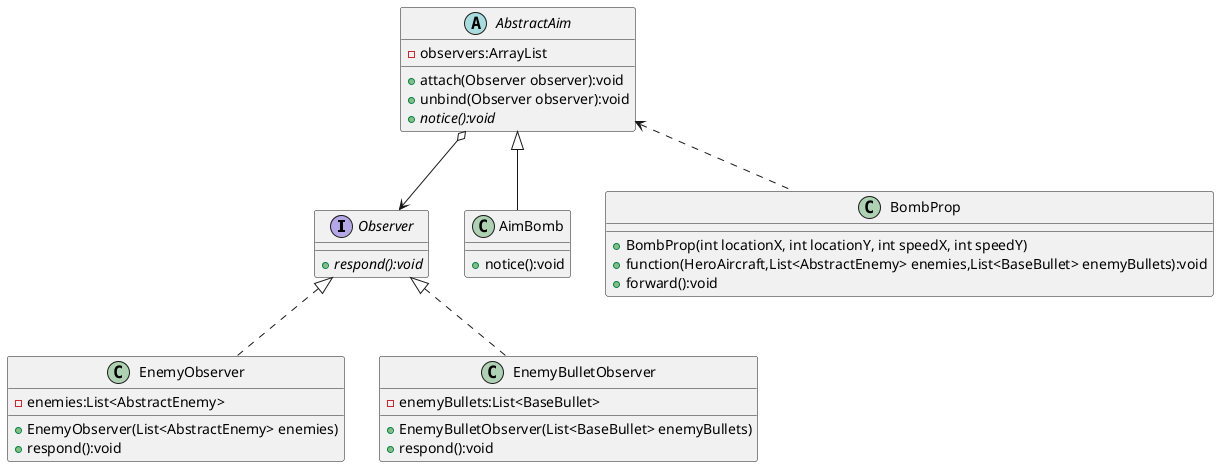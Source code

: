 @startuml
'https://plantuml.com/sequence-diagram
Interface Observer{
    + {abstract} respond():void
}
abstract class AbstractAim{
    - observers:ArrayList
    + attach(Observer observer):void
    + unbind(Observer observer):void
    + {abstract}notice():void
}
class EnemyObserver{
    - enemies:List<AbstractEnemy>
    + EnemyObserver(List<AbstractEnemy> enemies)
    + respond():void
}
class EnemyBulletObserver{
    - enemyBullets:List<BaseBullet>
    + EnemyBulletObserver(List<BaseBullet> enemyBullets)
    + respond():void
}
class AimBomb{
    + notice():void
}
class BombProp{
    + BombProp(int locationX, int locationY, int speedX, int speedY)
    + function(HeroAircraft,List<AbstractEnemy> enemies,List<BaseBullet> enemyBullets):void
    + forward():void
}

Observer <|.. EnemyObserver
Observer <|.. EnemyBulletObserver
AbstractAim o--> Observer
AbstractAim <|-- AimBomb
AbstractAim <.. BombProp
@enduml